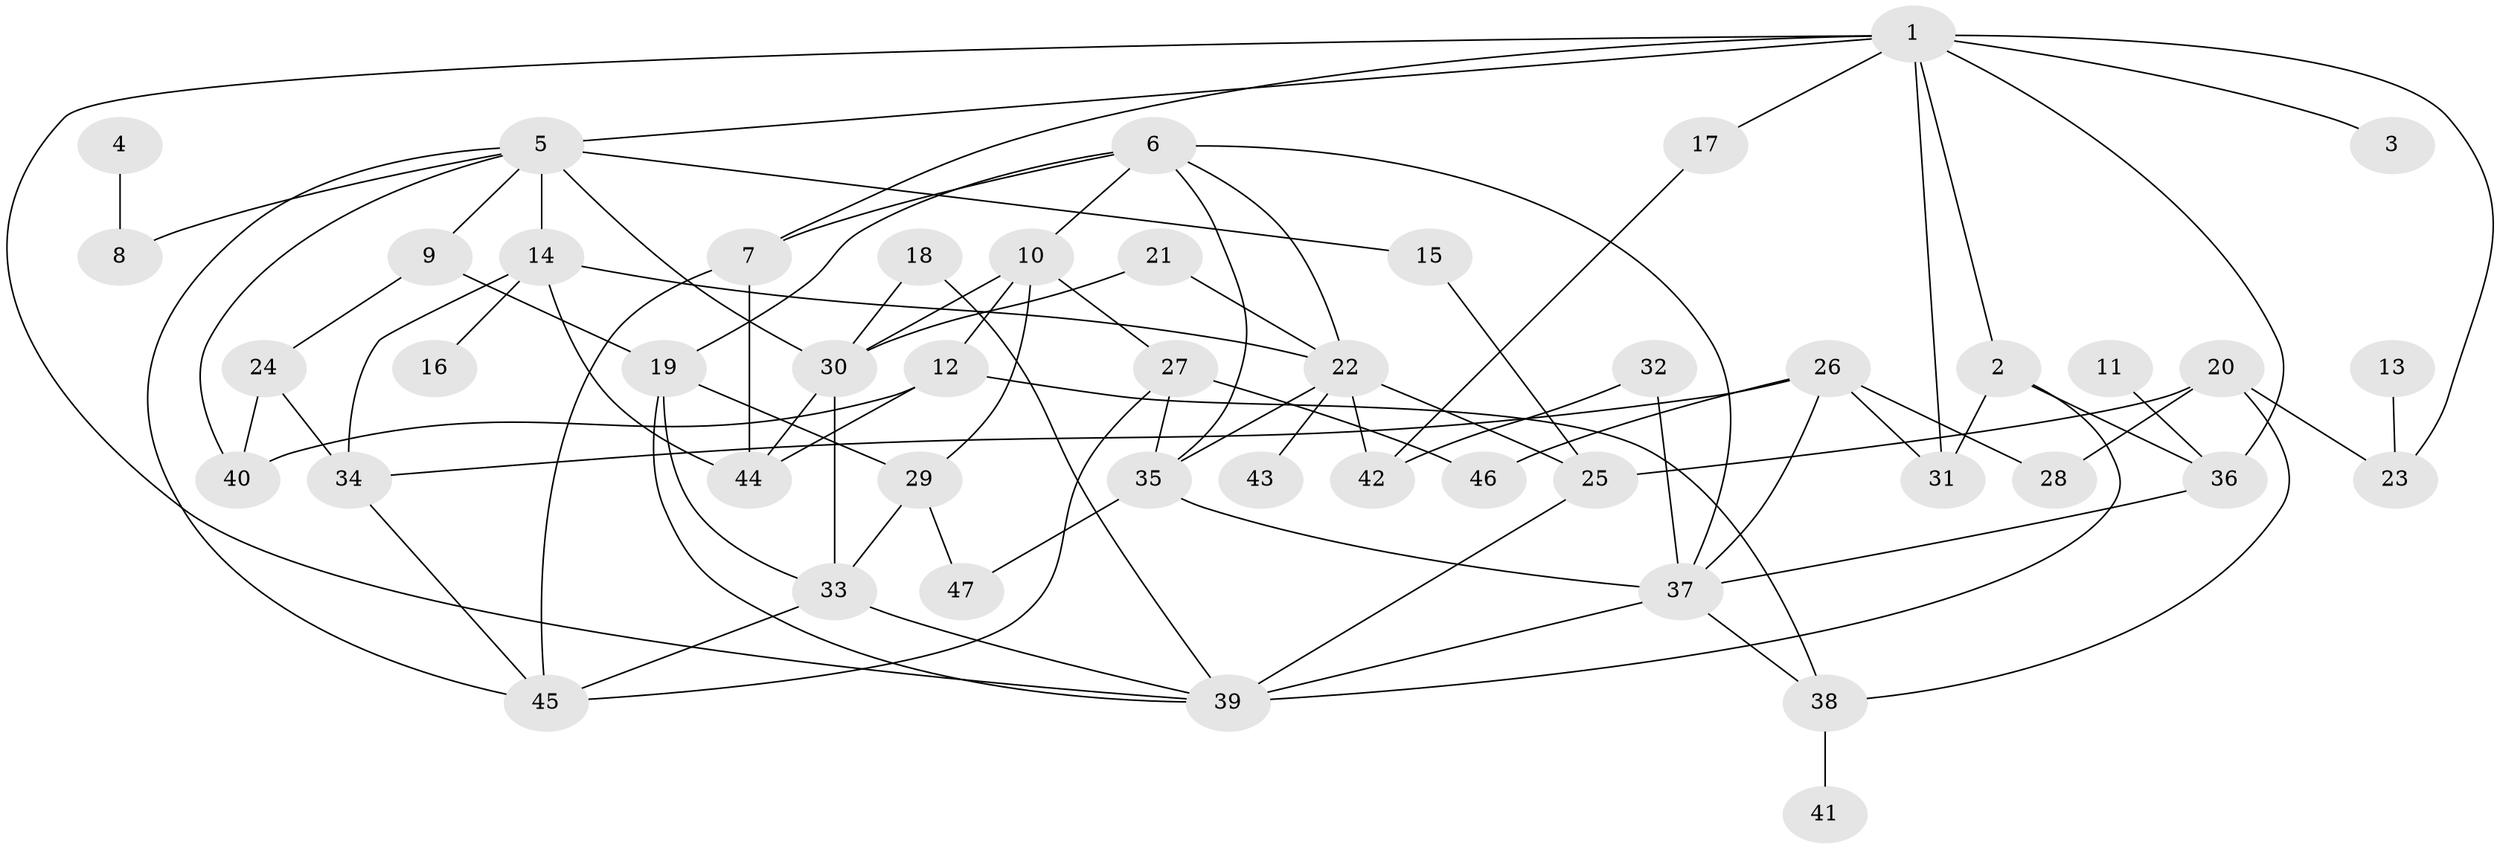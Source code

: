 // original degree distribution, {6: 0.053763440860215055, 4: 0.17204301075268819, 5: 0.0967741935483871, 1: 0.22580645161290322, 3: 0.23655913978494625, 2: 0.20430107526881722, 8: 0.010752688172043012}
// Generated by graph-tools (version 1.1) at 2025/25/03/09/25 03:25:26]
// undirected, 47 vertices, 86 edges
graph export_dot {
graph [start="1"]
  node [color=gray90,style=filled];
  1;
  2;
  3;
  4;
  5;
  6;
  7;
  8;
  9;
  10;
  11;
  12;
  13;
  14;
  15;
  16;
  17;
  18;
  19;
  20;
  21;
  22;
  23;
  24;
  25;
  26;
  27;
  28;
  29;
  30;
  31;
  32;
  33;
  34;
  35;
  36;
  37;
  38;
  39;
  40;
  41;
  42;
  43;
  44;
  45;
  46;
  47;
  1 -- 2 [weight=1.0];
  1 -- 3 [weight=1.0];
  1 -- 5 [weight=1.0];
  1 -- 7 [weight=1.0];
  1 -- 17 [weight=1.0];
  1 -- 23 [weight=1.0];
  1 -- 31 [weight=1.0];
  1 -- 36 [weight=1.0];
  1 -- 39 [weight=1.0];
  2 -- 31 [weight=1.0];
  2 -- 36 [weight=1.0];
  2 -- 39 [weight=1.0];
  4 -- 8 [weight=1.0];
  5 -- 8 [weight=1.0];
  5 -- 9 [weight=1.0];
  5 -- 14 [weight=1.0];
  5 -- 15 [weight=1.0];
  5 -- 30 [weight=2.0];
  5 -- 40 [weight=1.0];
  5 -- 45 [weight=1.0];
  6 -- 7 [weight=1.0];
  6 -- 10 [weight=1.0];
  6 -- 19 [weight=1.0];
  6 -- 22 [weight=1.0];
  6 -- 35 [weight=1.0];
  6 -- 37 [weight=1.0];
  7 -- 44 [weight=1.0];
  7 -- 45 [weight=1.0];
  9 -- 19 [weight=1.0];
  9 -- 24 [weight=1.0];
  10 -- 12 [weight=1.0];
  10 -- 27 [weight=1.0];
  10 -- 29 [weight=1.0];
  10 -- 30 [weight=1.0];
  11 -- 36 [weight=2.0];
  12 -- 38 [weight=1.0];
  12 -- 40 [weight=1.0];
  12 -- 44 [weight=1.0];
  13 -- 23 [weight=1.0];
  14 -- 16 [weight=1.0];
  14 -- 22 [weight=2.0];
  14 -- 34 [weight=1.0];
  14 -- 44 [weight=1.0];
  15 -- 25 [weight=1.0];
  17 -- 42 [weight=1.0];
  18 -- 30 [weight=1.0];
  18 -- 39 [weight=1.0];
  19 -- 29 [weight=1.0];
  19 -- 33 [weight=1.0];
  19 -- 39 [weight=1.0];
  20 -- 23 [weight=1.0];
  20 -- 25 [weight=1.0];
  20 -- 28 [weight=1.0];
  20 -- 38 [weight=1.0];
  21 -- 22 [weight=1.0];
  21 -- 30 [weight=1.0];
  22 -- 25 [weight=1.0];
  22 -- 35 [weight=1.0];
  22 -- 42 [weight=1.0];
  22 -- 43 [weight=1.0];
  24 -- 34 [weight=1.0];
  24 -- 40 [weight=1.0];
  25 -- 39 [weight=1.0];
  26 -- 28 [weight=1.0];
  26 -- 31 [weight=1.0];
  26 -- 34 [weight=1.0];
  26 -- 37 [weight=1.0];
  26 -- 46 [weight=1.0];
  27 -- 35 [weight=1.0];
  27 -- 45 [weight=1.0];
  27 -- 46 [weight=1.0];
  29 -- 33 [weight=1.0];
  29 -- 47 [weight=1.0];
  30 -- 33 [weight=1.0];
  30 -- 44 [weight=1.0];
  32 -- 37 [weight=1.0];
  32 -- 42 [weight=1.0];
  33 -- 39 [weight=1.0];
  33 -- 45 [weight=1.0];
  34 -- 45 [weight=1.0];
  35 -- 37 [weight=1.0];
  35 -- 47 [weight=1.0];
  36 -- 37 [weight=1.0];
  37 -- 38 [weight=1.0];
  37 -- 39 [weight=2.0];
  38 -- 41 [weight=1.0];
}
